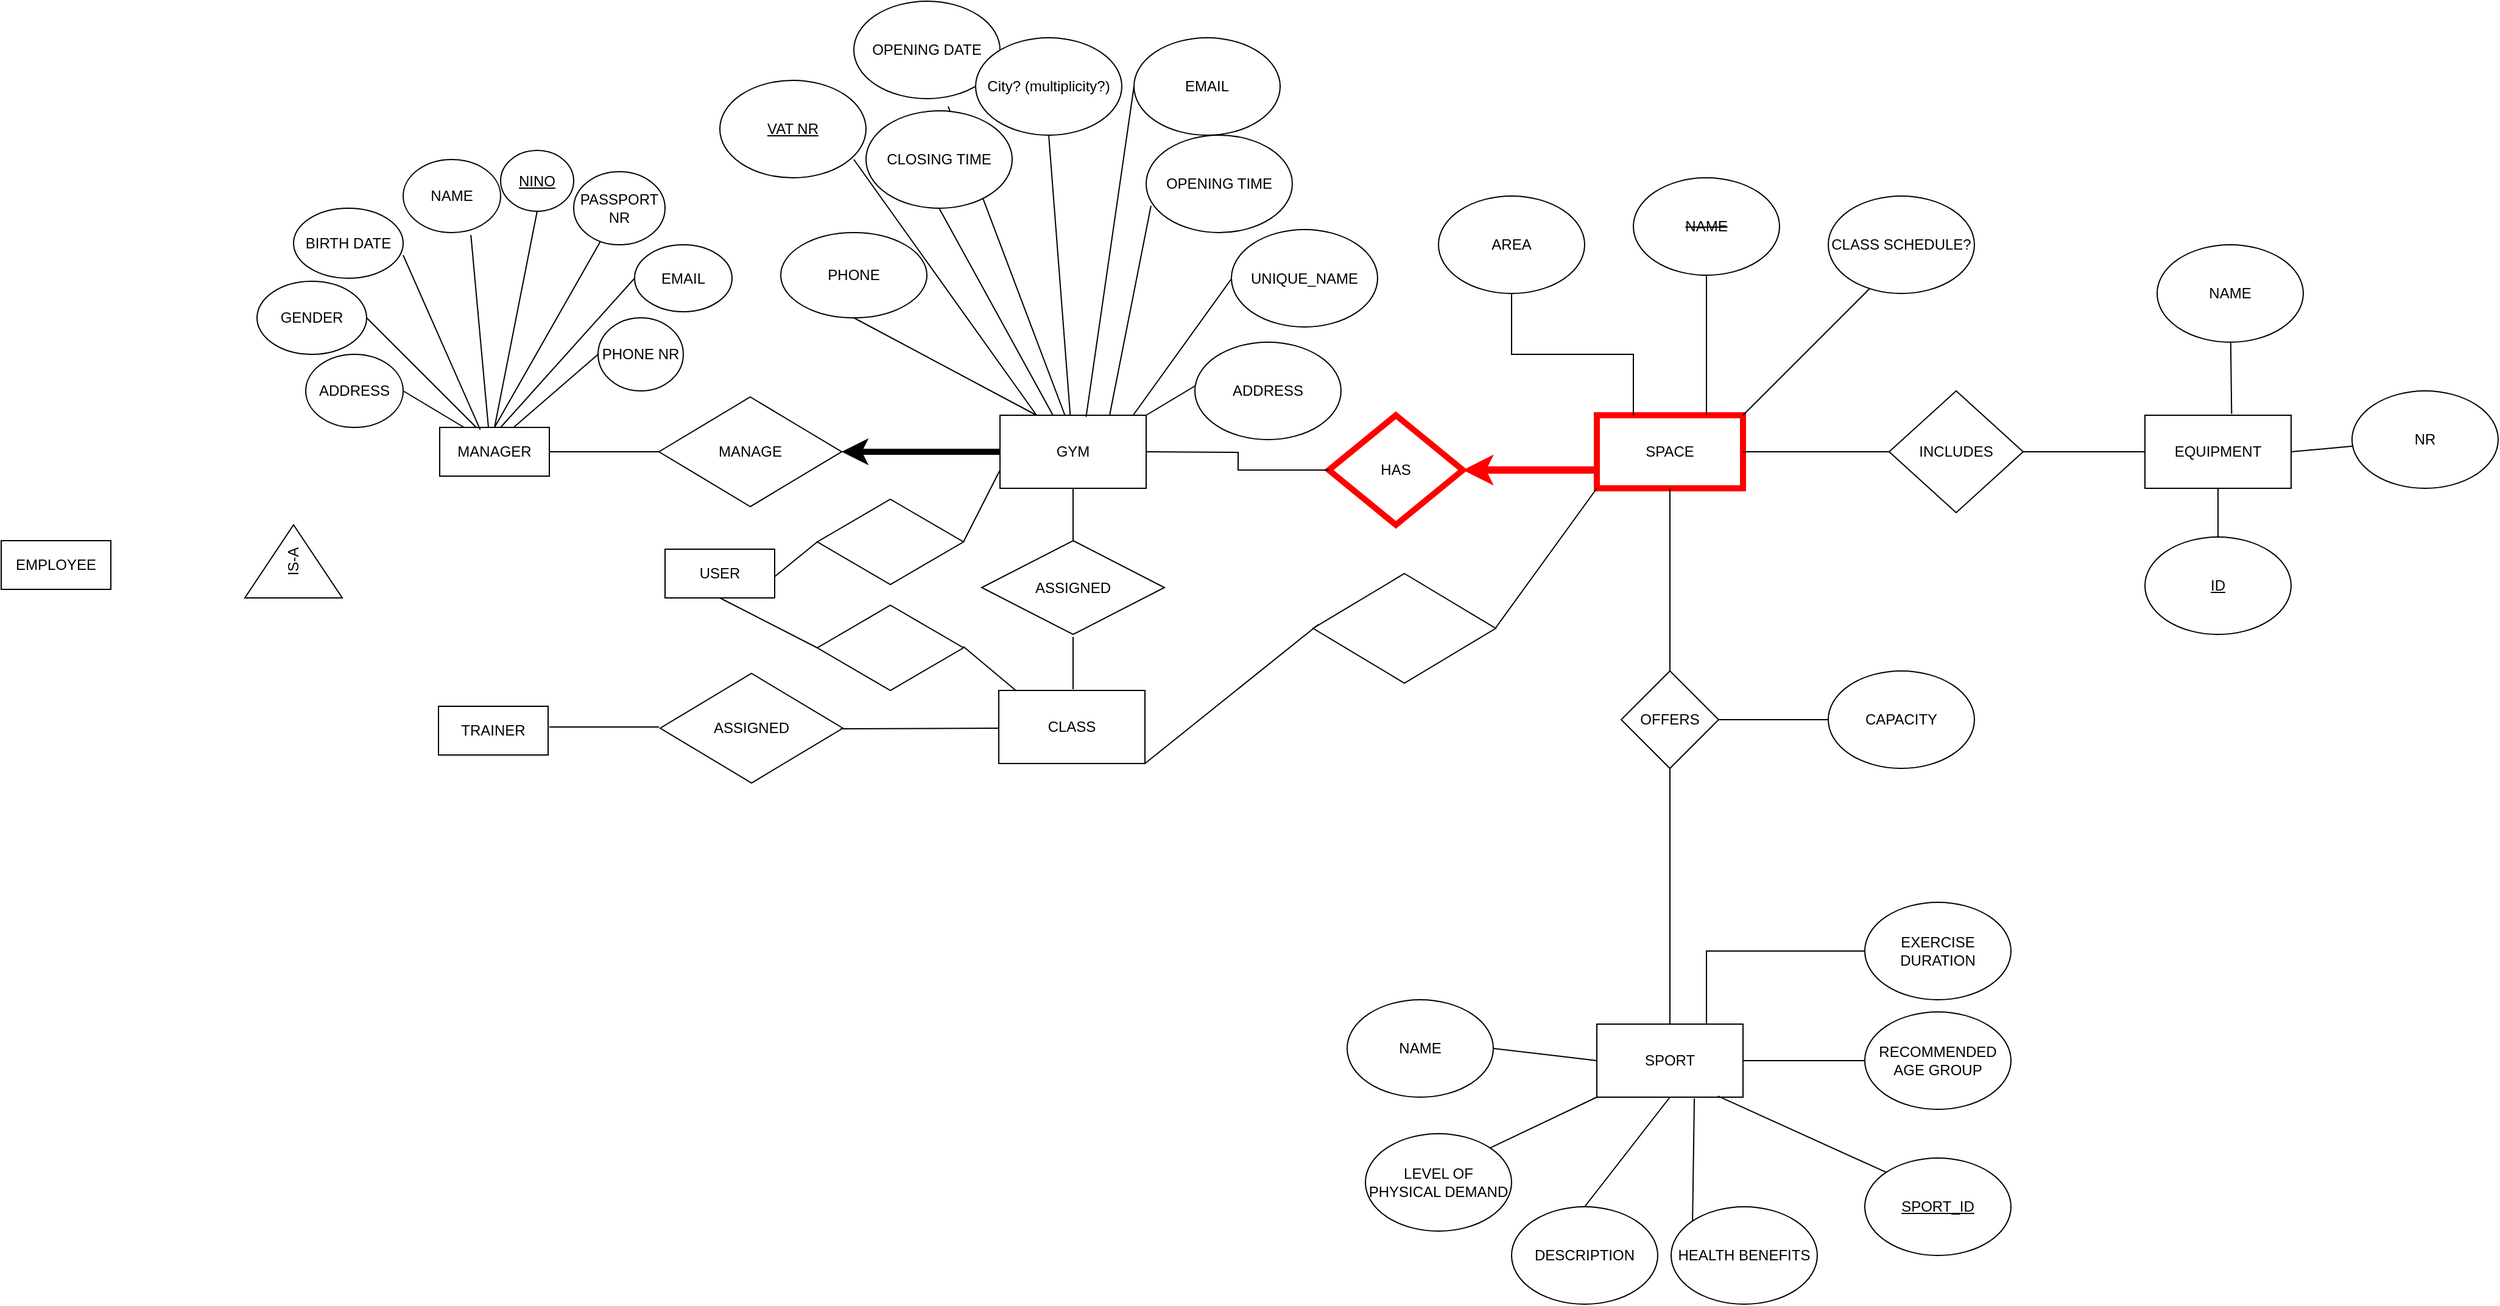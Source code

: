 <mxfile version="15.5.4" type="github">
  <diagram id="hdg2vdtkORWnQn_9mXNy" name="Page-1">
    <mxGraphModel dx="2086" dy="1724" grid="1" gridSize="10" guides="1" tooltips="1" connect="1" arrows="1" fold="1" page="1" pageScale="1" pageWidth="827" pageHeight="1169" math="0" shadow="0">
      <root>
        <mxCell id="0" />
        <mxCell id="1" parent="0" />
        <mxCell id="4TRkInArZm3En_-aM4AT-1" value="GYM" style="rounded=0;whiteSpace=wrap;html=1;hachureGap=4;pointerEvents=0;" parent="1" vertex="1">
          <mxGeometry x="570" y="190" width="120" height="60" as="geometry" />
        </mxCell>
        <mxCell id="4TRkInArZm3En_-aM4AT-2" value="MANAGE" style="rhombus;whiteSpace=wrap;html=1;hachureGap=4;pointerEvents=0;" parent="1" vertex="1">
          <mxGeometry x="290" y="175" width="150" height="90" as="geometry" />
        </mxCell>
        <mxCell id="4TRkInArZm3En_-aM4AT-4" value="" style="endArrow=none;html=1;sourcePerimeterSpacing=8;targetPerimeterSpacing=8;exitX=0;exitY=0.5;exitDx=0;exitDy=0;entryX=0.5;entryY=0;entryDx=0;entryDy=0;" parent="1" source="4TRkInArZm3En_-aM4AT-2" target="4TRkInArZm3En_-aM4AT-5" edge="1">
          <mxGeometry width="50" height="50" relative="1" as="geometry">
            <mxPoint x="370" y="220" as="sourcePoint" />
            <mxPoint x="260" y="220" as="targetPoint" />
          </mxGeometry>
        </mxCell>
        <mxCell id="4TRkInArZm3En_-aM4AT-5" value="MANAGER" style="rounded=0;whiteSpace=wrap;html=1;hachureGap=4;pointerEvents=0;direction=south;" parent="1" vertex="1">
          <mxGeometry x="110" y="200" width="90" height="40" as="geometry" />
        </mxCell>
        <mxCell id="4TRkInArZm3En_-aM4AT-6" value="&lt;u&gt;NINO&lt;/u&gt;" style="ellipse;whiteSpace=wrap;html=1;hachureGap=4;pointerEvents=0;" parent="1" vertex="1">
          <mxGeometry x="160" y="-27.5" width="60" height="50" as="geometry" />
        </mxCell>
        <mxCell id="4TRkInArZm3En_-aM4AT-10" value="PASSPORT NR" style="ellipse;whiteSpace=wrap;html=1;hachureGap=4;pointerEvents=0;" parent="1" vertex="1">
          <mxGeometry x="220" y="-10" width="75" height="60" as="geometry" />
        </mxCell>
        <mxCell id="4TRkInArZm3En_-aM4AT-11" value="EMAIL" style="ellipse;whiteSpace=wrap;html=1;hachureGap=4;pointerEvents=0;" parent="1" vertex="1">
          <mxGeometry x="270" y="50" width="80" height="55" as="geometry" />
        </mxCell>
        <mxCell id="4TRkInArZm3En_-aM4AT-13" value="NAME" style="ellipse;whiteSpace=wrap;html=1;hachureGap=4;pointerEvents=0;" parent="1" vertex="1">
          <mxGeometry x="80" y="-20" width="80" height="60" as="geometry" />
        </mxCell>
        <mxCell id="4TRkInArZm3En_-aM4AT-15" value="BIRTH DATE" style="ellipse;whiteSpace=wrap;html=1;hachureGap=4;pointerEvents=0;" parent="1" vertex="1">
          <mxGeometry x="-10" y="20" width="90" height="57.5" as="geometry" />
        </mxCell>
        <mxCell id="4TRkInArZm3En_-aM4AT-17" value="GENDER" style="ellipse;whiteSpace=wrap;html=1;hachureGap=4;pointerEvents=0;" parent="1" vertex="1">
          <mxGeometry x="-40" y="80" width="90" height="60" as="geometry" />
        </mxCell>
        <mxCell id="4TRkInArZm3En_-aM4AT-19" value="ADDRESS" style="ellipse;whiteSpace=wrap;html=1;hachureGap=4;pointerEvents=0;" parent="1" vertex="1">
          <mxGeometry y="140" width="80" height="60" as="geometry" />
        </mxCell>
        <mxCell id="4TRkInArZm3En_-aM4AT-23" value="PHONE NR" style="ellipse;whiteSpace=wrap;html=1;hachureGap=4;pointerEvents=0;" parent="1" vertex="1">
          <mxGeometry x="240" y="110" width="70" height="60" as="geometry" />
        </mxCell>
        <mxCell id="4TRkInArZm3En_-aM4AT-25" value="" style="endArrow=none;html=1;startSize=14;endSize=14;sourcePerimeterSpacing=8;targetPerimeterSpacing=8;exitX=1;exitY=0;exitDx=0;exitDy=0;entryX=0.5;entryY=0;entryDx=0;entryDy=0;" parent="1" source="4TRkInArZm3En_-aM4AT-1" target="4TRkInArZm3En_-aM4AT-26" edge="1">
          <mxGeometry width="50" height="50" relative="1" as="geometry">
            <mxPoint x="380" y="410" as="sourcePoint" />
            <mxPoint x="300" y="470" as="targetPoint" />
          </mxGeometry>
        </mxCell>
        <mxCell id="4TRkInArZm3En_-aM4AT-26" value="ADDRESS" style="ellipse;whiteSpace=wrap;html=1;hachureGap=4;pointerEvents=0;" parent="1" vertex="1">
          <mxGeometry x="730" y="130" width="120" height="80" as="geometry" />
        </mxCell>
        <mxCell id="4TRkInArZm3En_-aM4AT-29" value="&lt;u&gt;VAT NR&lt;/u&gt;" style="ellipse;whiteSpace=wrap;html=1;hachureGap=4;pointerEvents=0;" parent="1" vertex="1">
          <mxGeometry x="340" y="-85" width="120" height="80" as="geometry" />
        </mxCell>
        <mxCell id="4TRkInArZm3En_-aM4AT-30" value="UNIQUE_NAME" style="ellipse;whiteSpace=wrap;html=1;hachureGap=4;pointerEvents=0;" parent="1" vertex="1">
          <mxGeometry x="760" y="37.5" width="120" height="80" as="geometry" />
        </mxCell>
        <mxCell id="4TRkInArZm3En_-aM4AT-31" value="OPENING DATE" style="ellipse;whiteSpace=wrap;html=1;hachureGap=4;pointerEvents=0;" parent="1" vertex="1">
          <mxGeometry x="450" y="-150" width="120" height="80" as="geometry" />
        </mxCell>
        <mxCell id="4TRkInArZm3En_-aM4AT-32" value="PHONE" style="ellipse;whiteSpace=wrap;html=1;hachureGap=4;pointerEvents=0;" parent="1" vertex="1">
          <mxGeometry x="390" y="40" width="120" height="70" as="geometry" />
        </mxCell>
        <mxCell id="4TRkInArZm3En_-aM4AT-33" value="EMAIL" style="ellipse;whiteSpace=wrap;html=1;hachureGap=4;pointerEvents=0;" parent="1" vertex="1">
          <mxGeometry x="680" y="-120" width="120" height="80" as="geometry" />
        </mxCell>
        <mxCell id="4TRkInArZm3En_-aM4AT-34" value="OPENING TIME" style="ellipse;whiteSpace=wrap;html=1;hachureGap=4;pointerEvents=0;" parent="1" vertex="1">
          <mxGeometry x="690" y="-40" width="120" height="80" as="geometry" />
        </mxCell>
        <mxCell id="4TRkInArZm3En_-aM4AT-35" value="" style="endArrow=none;html=1;startSize=14;endSize=14;sourcePerimeterSpacing=8;targetPerimeterSpacing=8;exitX=0.25;exitY=0;exitDx=0;exitDy=0;" parent="1" source="4TRkInArZm3En_-aM4AT-1" edge="1">
          <mxGeometry width="50" height="50" relative="1" as="geometry">
            <mxPoint x="390" y="310" as="sourcePoint" />
            <mxPoint x="450" y="-20" as="targetPoint" />
          </mxGeometry>
        </mxCell>
        <mxCell id="4TRkInArZm3En_-aM4AT-36" value="" style="endArrow=none;html=1;startSize=14;endSize=14;sourcePerimeterSpacing=8;targetPerimeterSpacing=8;exitX=0.911;exitY=0;exitDx=0;exitDy=0;exitPerimeter=0;" parent="1" source="4TRkInArZm3En_-aM4AT-1" edge="1">
          <mxGeometry width="50" height="50" relative="1" as="geometry">
            <mxPoint x="390" y="310" as="sourcePoint" />
            <mxPoint x="760" y="78" as="targetPoint" />
          </mxGeometry>
        </mxCell>
        <mxCell id="4TRkInArZm3En_-aM4AT-37" value="" style="endArrow=none;html=1;startSize=14;endSize=14;sourcePerimeterSpacing=8;targetPerimeterSpacing=8;entryX=0.033;entryY=0.725;entryDx=0;entryDy=0;entryPerimeter=0;" parent="1" target="4TRkInArZm3En_-aM4AT-34" edge="1">
          <mxGeometry width="50" height="50" relative="1" as="geometry">
            <mxPoint x="660" y="190" as="sourcePoint" />
            <mxPoint x="710" y="70" as="targetPoint" />
          </mxGeometry>
        </mxCell>
        <mxCell id="4TRkInArZm3En_-aM4AT-38" value="" style="endArrow=none;html=1;startSize=14;endSize=14;sourcePerimeterSpacing=8;targetPerimeterSpacing=8;exitX=0.444;exitY=0;exitDx=0;exitDy=0;exitPerimeter=0;" parent="1" source="4TRkInArZm3En_-aM4AT-1" target="4TRkInArZm3En_-aM4AT-31" edge="1">
          <mxGeometry width="50" height="50" relative="1" as="geometry">
            <mxPoint x="390" y="310" as="sourcePoint" />
            <mxPoint x="550" y="-70" as="targetPoint" />
          </mxGeometry>
        </mxCell>
        <mxCell id="4TRkInArZm3En_-aM4AT-39" value="" style="endArrow=none;html=1;startSize=14;endSize=14;sourcePerimeterSpacing=8;targetPerimeterSpacing=8;exitX=0.25;exitY=0;exitDx=0;exitDy=0;entryX=0.5;entryY=1;entryDx=0;entryDy=0;" parent="1" source="4TRkInArZm3En_-aM4AT-1" target="4TRkInArZm3En_-aM4AT-32" edge="1">
          <mxGeometry width="50" height="50" relative="1" as="geometry">
            <mxPoint x="390" y="310" as="sourcePoint" />
            <mxPoint x="440" y="260" as="targetPoint" />
          </mxGeometry>
        </mxCell>
        <mxCell id="4TRkInArZm3En_-aM4AT-41" value="" style="endArrow=none;html=1;startSize=14;endSize=14;sourcePerimeterSpacing=8;targetPerimeterSpacing=8;entryX=0;entryY=0.5;entryDx=0;entryDy=0;exitX=0.589;exitY=0.022;exitDx=0;exitDy=0;exitPerimeter=0;" parent="1" source="4TRkInArZm3En_-aM4AT-1" target="4TRkInArZm3En_-aM4AT-33" edge="1">
          <mxGeometry width="50" height="50" relative="1" as="geometry">
            <mxPoint x="390" y="310" as="sourcePoint" />
            <mxPoint x="440" y="260" as="targetPoint" />
          </mxGeometry>
        </mxCell>
        <mxCell id="4TRkInArZm3En_-aM4AT-42" value="SPORT" style="rounded=0;whiteSpace=wrap;html=1;hachureGap=4;pointerEvents=0;" parent="1" vertex="1">
          <mxGeometry x="1060" y="690" width="120" height="60" as="geometry" />
        </mxCell>
        <mxCell id="4TRkInArZm3En_-aM4AT-43" value="NAME" style="ellipse;whiteSpace=wrap;html=1;hachureGap=4;pointerEvents=0;" parent="1" vertex="1">
          <mxGeometry x="855" y="670" width="120" height="80" as="geometry" />
        </mxCell>
        <mxCell id="4TRkInArZm3En_-aM4AT-44" value="DESCRIPTION" style="ellipse;whiteSpace=wrap;html=1;hachureGap=4;pointerEvents=0;" parent="1" vertex="1">
          <mxGeometry x="990" y="840" width="120" height="80" as="geometry" />
        </mxCell>
        <mxCell id="4TRkInArZm3En_-aM4AT-45" value="HEALTH BENEFITS" style="ellipse;whiteSpace=wrap;html=1;hachureGap=4;pointerEvents=0;" parent="1" vertex="1">
          <mxGeometry x="1121" y="840" width="120" height="80" as="geometry" />
        </mxCell>
        <mxCell id="4TRkInArZm3En_-aM4AT-46" value="RECOMMENDED AGE GROUP" style="ellipse;whiteSpace=wrap;html=1;hachureGap=4;pointerEvents=0;" parent="1" vertex="1">
          <mxGeometry x="1280" y="680" width="120" height="80" as="geometry" />
        </mxCell>
        <mxCell id="4TRkInArZm3En_-aM4AT-47" value="EXERCISE DURATION" style="ellipse;whiteSpace=wrap;html=1;hachureGap=4;pointerEvents=0;" parent="1" vertex="1">
          <mxGeometry x="1280" y="590" width="120" height="80" as="geometry" />
        </mxCell>
        <mxCell id="4TRkInArZm3En_-aM4AT-48" value="LEVEL OF PHYSICAL DEMAND" style="ellipse;whiteSpace=wrap;html=1;hachureGap=4;pointerEvents=0;" parent="1" vertex="1">
          <mxGeometry x="870" y="780" width="120" height="80" as="geometry" />
        </mxCell>
        <mxCell id="4TRkInArZm3En_-aM4AT-50" value="" style="endArrow=none;html=1;startSize=14;endSize=14;sourcePerimeterSpacing=8;targetPerimeterSpacing=8;exitX=1;exitY=0.5;exitDx=0;exitDy=0;entryX=0;entryY=0.5;entryDx=0;entryDy=0;" parent="1" source="4TRkInArZm3En_-aM4AT-43" target="4TRkInArZm3En_-aM4AT-42" edge="1">
          <mxGeometry width="50" height="50" relative="1" as="geometry">
            <mxPoint x="390" y="690" as="sourcePoint" />
            <mxPoint x="440" y="640" as="targetPoint" />
          </mxGeometry>
        </mxCell>
        <mxCell id="4TRkInArZm3En_-aM4AT-51" value="" style="endArrow=none;html=1;startSize=14;endSize=14;sourcePerimeterSpacing=8;targetPerimeterSpacing=8;exitX=1;exitY=0;exitDx=0;exitDy=0;entryX=0;entryY=1;entryDx=0;entryDy=0;" parent="1" source="4TRkInArZm3En_-aM4AT-48" target="4TRkInArZm3En_-aM4AT-42" edge="1">
          <mxGeometry width="50" height="50" relative="1" as="geometry">
            <mxPoint x="390" y="690" as="sourcePoint" />
            <mxPoint x="440" y="640" as="targetPoint" />
          </mxGeometry>
        </mxCell>
        <mxCell id="4TRkInArZm3En_-aM4AT-52" value="" style="endArrow=none;html=1;startSize=14;endSize=14;sourcePerimeterSpacing=8;targetPerimeterSpacing=8;exitX=0.5;exitY=0;exitDx=0;exitDy=0;entryX=0.5;entryY=1;entryDx=0;entryDy=0;" parent="1" source="4TRkInArZm3En_-aM4AT-44" target="4TRkInArZm3En_-aM4AT-42" edge="1">
          <mxGeometry width="50" height="50" relative="1" as="geometry">
            <mxPoint x="400" y="890" as="sourcePoint" />
            <mxPoint x="450" y="840" as="targetPoint" />
          </mxGeometry>
        </mxCell>
        <mxCell id="4TRkInArZm3En_-aM4AT-53" value="" style="endArrow=none;html=1;startSize=14;endSize=14;sourcePerimeterSpacing=8;targetPerimeterSpacing=8;entryX=0;entryY=0;entryDx=0;entryDy=0;exitX=0.667;exitY=1.017;exitDx=0;exitDy=0;exitPerimeter=0;" parent="1" source="4TRkInArZm3En_-aM4AT-42" target="4TRkInArZm3En_-aM4AT-45" edge="1">
          <mxGeometry width="50" height="50" relative="1" as="geometry">
            <mxPoint x="430" y="720" as="sourcePoint" />
            <mxPoint x="440" y="640" as="targetPoint" />
          </mxGeometry>
        </mxCell>
        <mxCell id="4TRkInArZm3En_-aM4AT-54" value="" style="endArrow=none;html=1;startSize=14;endSize=14;sourcePerimeterSpacing=8;targetPerimeterSpacing=8;entryX=1;entryY=0.5;entryDx=0;entryDy=0;exitX=0;exitY=0.5;exitDx=0;exitDy=0;" parent="1" source="4TRkInArZm3En_-aM4AT-46" target="4TRkInArZm3En_-aM4AT-42" edge="1">
          <mxGeometry width="50" height="50" relative="1" as="geometry">
            <mxPoint x="390" y="690" as="sourcePoint" />
            <mxPoint x="440" y="640" as="targetPoint" />
          </mxGeometry>
        </mxCell>
        <mxCell id="TNOlmFblQoI8VBXt5ZoZ-1" value="City? (multiplicity?)" style="ellipse;whiteSpace=wrap;html=1;" parent="1" vertex="1">
          <mxGeometry x="550" y="-120" width="120" height="80" as="geometry" />
        </mxCell>
        <mxCell id="TNOlmFblQoI8VBXt5ZoZ-2" value="" style="endArrow=none;html=1;entryX=0.5;entryY=1;entryDx=0;entryDy=0;" parent="1" source="4TRkInArZm3En_-aM4AT-1" target="TNOlmFblQoI8VBXt5ZoZ-1" edge="1">
          <mxGeometry width="50" height="50" relative="1" as="geometry">
            <mxPoint x="630" y="180" as="sourcePoint" />
            <mxPoint x="840" y="290" as="targetPoint" />
          </mxGeometry>
        </mxCell>
        <mxCell id="TNOlmFblQoI8VBXt5ZoZ-3" value="CLOSING TIME" style="ellipse;whiteSpace=wrap;html=1;" parent="1" vertex="1">
          <mxGeometry x="460" y="-60" width="120" height="80" as="geometry" />
        </mxCell>
        <mxCell id="TNOlmFblQoI8VBXt5ZoZ-4" value="" style="endArrow=none;html=1;exitX=0.5;exitY=1;exitDx=0;exitDy=0;" parent="1" source="TNOlmFblQoI8VBXt5ZoZ-3" target="4TRkInArZm3En_-aM4AT-1" edge="1">
          <mxGeometry width="50" height="50" relative="1" as="geometry">
            <mxPoint x="710" y="340" as="sourcePoint" />
            <mxPoint x="760" y="290" as="targetPoint" />
          </mxGeometry>
        </mxCell>
        <mxCell id="TNOlmFblQoI8VBXt5ZoZ-7" value="SPACE" style="rounded=0;whiteSpace=wrap;html=1;strokeWidth=5;strokeColor=#FF0000;" parent="1" vertex="1">
          <mxGeometry x="1060" y="190" width="120" height="60" as="geometry" />
        </mxCell>
        <mxCell id="TNOlmFblQoI8VBXt5ZoZ-8" value="&lt;strike&gt;NAME&lt;/strike&gt;" style="ellipse;whiteSpace=wrap;html=1;" parent="1" vertex="1">
          <mxGeometry x="1090" y="-5" width="120" height="80" as="geometry" />
        </mxCell>
        <mxCell id="TNOlmFblQoI8VBXt5ZoZ-10" value="" style="endArrow=none;html=1;exitX=0.75;exitY=0;exitDx=0;exitDy=0;" parent="1" source="TNOlmFblQoI8VBXt5ZoZ-7" target="TNOlmFblQoI8VBXt5ZoZ-8" edge="1">
          <mxGeometry width="50" height="50" relative="1" as="geometry">
            <mxPoint x="1130" y="490" as="sourcePoint" />
            <mxPoint x="1180" y="440" as="targetPoint" />
          </mxGeometry>
        </mxCell>
        <mxCell id="TNOlmFblQoI8VBXt5ZoZ-13" value="HAS" style="rhombus;whiteSpace=wrap;html=1;strokeWidth=5;strokeColor=#FF0000;" parent="1" vertex="1">
          <mxGeometry x="840" y="190" width="110" height="90" as="geometry" />
        </mxCell>
        <mxCell id="TNOlmFblQoI8VBXt5ZoZ-29" value="" style="endArrow=none;html=1;fillColor=#000000;exitX=0.5;exitY=0;exitDx=0;exitDy=0;entryX=0.5;entryY=1;entryDx=0;entryDy=0;" parent="1" source="TNOlmFblQoI8VBXt5ZoZ-30" target="TNOlmFblQoI8VBXt5ZoZ-7" edge="1">
          <mxGeometry width="50" height="50" relative="1" as="geometry">
            <mxPoint x="1070" y="590" as="sourcePoint" />
            <mxPoint x="1060" y="320" as="targetPoint" />
          </mxGeometry>
        </mxCell>
        <mxCell id="TNOlmFblQoI8VBXt5ZoZ-30" value="OFFERS" style="rhombus;whiteSpace=wrap;html=1;" parent="1" vertex="1">
          <mxGeometry x="1080" y="400" width="80" height="80" as="geometry" />
        </mxCell>
        <mxCell id="TNOlmFblQoI8VBXt5ZoZ-31" value="CAPACITY" style="ellipse;whiteSpace=wrap;html=1;" parent="1" vertex="1">
          <mxGeometry x="1250" y="400" width="120" height="80" as="geometry" />
        </mxCell>
        <mxCell id="TNOlmFblQoI8VBXt5ZoZ-32" value="" style="endArrow=none;html=1;fillColor=#000000;exitX=1;exitY=0.5;exitDx=0;exitDy=0;entryX=0;entryY=0.5;entryDx=0;entryDy=0;" parent="1" source="TNOlmFblQoI8VBXt5ZoZ-30" target="TNOlmFblQoI8VBXt5ZoZ-31" edge="1">
          <mxGeometry width="50" height="50" relative="1" as="geometry">
            <mxPoint x="770" y="560" as="sourcePoint" />
            <mxPoint x="820" y="510" as="targetPoint" />
          </mxGeometry>
        </mxCell>
        <mxCell id="TNOlmFblQoI8VBXt5ZoZ-34" value="" style="endArrow=none;html=1;fillColor=#000000;entryX=0.5;entryY=0;entryDx=0;entryDy=0;exitX=0.5;exitY=1;exitDx=0;exitDy=0;" parent="1" source="TNOlmFblQoI8VBXt5ZoZ-30" target="4TRkInArZm3En_-aM4AT-42" edge="1">
          <mxGeometry width="50" height="50" relative="1" as="geometry">
            <mxPoint x="1380" y="260" as="sourcePoint" />
            <mxPoint x="820" y="510" as="targetPoint" />
          </mxGeometry>
        </mxCell>
        <mxCell id="TNOlmFblQoI8VBXt5ZoZ-56" value="EQUIPMENT" style="rounded=0;whiteSpace=wrap;html=1;" parent="1" vertex="1">
          <mxGeometry x="1510" y="190" width="120" height="60" as="geometry" />
        </mxCell>
        <mxCell id="TNOlmFblQoI8VBXt5ZoZ-57" value="INCLUDES" style="rhombus;whiteSpace=wrap;html=1;" parent="1" vertex="1">
          <mxGeometry x="1300" y="170" width="110" height="100" as="geometry" />
        </mxCell>
        <mxCell id="TNOlmFblQoI8VBXt5ZoZ-58" value="" style="endArrow=none;html=1;fillColor=#000000;entryX=1;entryY=0.5;entryDx=0;entryDy=0;exitX=0;exitY=0.5;exitDx=0;exitDy=0;" parent="1" source="TNOlmFblQoI8VBXt5ZoZ-57" target="TNOlmFblQoI8VBXt5ZoZ-7" edge="1">
          <mxGeometry width="50" height="50" relative="1" as="geometry">
            <mxPoint x="840" y="510" as="sourcePoint" />
            <mxPoint x="890" y="460" as="targetPoint" />
          </mxGeometry>
        </mxCell>
        <mxCell id="TNOlmFblQoI8VBXt5ZoZ-59" value="" style="endArrow=none;html=1;fillColor=#000000;exitX=1;exitY=0.5;exitDx=0;exitDy=0;entryX=0;entryY=0.5;entryDx=0;entryDy=0;" parent="1" source="TNOlmFblQoI8VBXt5ZoZ-57" target="TNOlmFblQoI8VBXt5ZoZ-56" edge="1">
          <mxGeometry width="50" height="50" relative="1" as="geometry">
            <mxPoint x="840" y="510" as="sourcePoint" />
            <mxPoint x="890" y="460" as="targetPoint" />
          </mxGeometry>
        </mxCell>
        <mxCell id="TNOlmFblQoI8VBXt5ZoZ-60" value="NAME" style="ellipse;whiteSpace=wrap;html=1;" parent="1" vertex="1">
          <mxGeometry x="1520" y="50" width="120" height="80" as="geometry" />
        </mxCell>
        <mxCell id="TNOlmFblQoI8VBXt5ZoZ-61" value="NR" style="ellipse;whiteSpace=wrap;html=1;" parent="1" vertex="1">
          <mxGeometry x="1680" y="170" width="120" height="80" as="geometry" />
        </mxCell>
        <mxCell id="TNOlmFblQoI8VBXt5ZoZ-64" value="" style="endArrow=none;html=1;fillColor=#000000;exitX=0.593;exitY=-0.019;exitDx=0;exitDy=0;exitPerimeter=0;" parent="1" source="TNOlmFblQoI8VBXt5ZoZ-56" target="TNOlmFblQoI8VBXt5ZoZ-60" edge="1">
          <mxGeometry width="50" height="50" relative="1" as="geometry">
            <mxPoint x="930" y="510" as="sourcePoint" />
            <mxPoint x="980" y="460" as="targetPoint" />
          </mxGeometry>
        </mxCell>
        <mxCell id="TNOlmFblQoI8VBXt5ZoZ-65" value="" style="endArrow=none;html=1;fillColor=#000000;exitX=1;exitY=0.5;exitDx=0;exitDy=0;" parent="1" source="TNOlmFblQoI8VBXt5ZoZ-56" target="TNOlmFblQoI8VBXt5ZoZ-61" edge="1">
          <mxGeometry width="50" height="50" relative="1" as="geometry">
            <mxPoint x="930" y="510" as="sourcePoint" />
            <mxPoint x="980" y="460" as="targetPoint" />
          </mxGeometry>
        </mxCell>
        <mxCell id="zpkmHXnzWcy7r22Rmnru-4" value="" style="endArrow=none;html=1;rounded=0;edgeStyle=orthogonalEdgeStyle;entryX=0;entryY=0.5;entryDx=0;entryDy=0;" parent="1" target="TNOlmFblQoI8VBXt5ZoZ-13" edge="1">
          <mxGeometry relative="1" as="geometry">
            <mxPoint x="690" y="220" as="sourcePoint" />
            <mxPoint x="710" y="290" as="targetPoint" />
          </mxGeometry>
        </mxCell>
        <mxCell id="zpkmHXnzWcy7r22Rmnru-5" value="AREA" style="ellipse;whiteSpace=wrap;html=1;" parent="1" vertex="1">
          <mxGeometry x="930" y="10" width="120" height="80" as="geometry" />
        </mxCell>
        <mxCell id="zpkmHXnzWcy7r22Rmnru-7" value="" style="endArrow=none;html=1;rounded=0;edgeStyle=orthogonalEdgeStyle;exitX=0.5;exitY=1;exitDx=0;exitDy=0;entryX=0.25;entryY=0;entryDx=0;entryDy=0;" parent="1" source="zpkmHXnzWcy7r22Rmnru-5" target="TNOlmFblQoI8VBXt5ZoZ-7" edge="1">
          <mxGeometry relative="1" as="geometry">
            <mxPoint x="1240" y="190" as="sourcePoint" />
            <mxPoint x="1400" y="190" as="targetPoint" />
          </mxGeometry>
        </mxCell>
        <mxCell id="zpkmHXnzWcy7r22Rmnru-8" value="&lt;u&gt;ID&lt;/u&gt;" style="ellipse;whiteSpace=wrap;html=1;" parent="1" vertex="1">
          <mxGeometry x="1510" y="290" width="120" height="80" as="geometry" />
        </mxCell>
        <mxCell id="zpkmHXnzWcy7r22Rmnru-9" value="" style="endArrow=none;html=1;rounded=0;edgeStyle=orthogonalEdgeStyle;exitX=0.5;exitY=1;exitDx=0;exitDy=0;" parent="1" source="TNOlmFblQoI8VBXt5ZoZ-56" target="zpkmHXnzWcy7r22Rmnru-8" edge="1">
          <mxGeometry relative="1" as="geometry">
            <mxPoint x="1240" y="290" as="sourcePoint" />
            <mxPoint x="1400" y="290" as="targetPoint" />
          </mxGeometry>
        </mxCell>
        <mxCell id="zpkmHXnzWcy7r22Rmnru-12" value="" style="endArrow=none;html=1;rounded=0;edgeStyle=orthogonalEdgeStyle;exitX=0.75;exitY=0;exitDx=0;exitDy=0;entryX=0;entryY=0.5;entryDx=0;entryDy=0;" parent="1" source="4TRkInArZm3En_-aM4AT-42" target="4TRkInArZm3En_-aM4AT-47" edge="1">
          <mxGeometry relative="1" as="geometry">
            <mxPoint x="830" y="490" as="sourcePoint" />
            <mxPoint x="990" y="490" as="targetPoint" />
          </mxGeometry>
        </mxCell>
        <mxCell id="eBdyAH_MPgxRvwM_sHwe-2" value="" style="edgeStyle=segmentEdgeStyle;endArrow=classic;html=1;rounded=0;entryX=1;entryY=0.5;entryDx=0;entryDy=0;exitX=0;exitY=0.75;exitDx=0;exitDy=0;strokeColor=#FF0000;strokeWidth=6;" parent="1" source="TNOlmFblQoI8VBXt5ZoZ-7" target="TNOlmFblQoI8VBXt5ZoZ-13" edge="1">
          <mxGeometry width="50" height="50" relative="1" as="geometry">
            <mxPoint x="890" y="430" as="sourcePoint" />
            <mxPoint x="940" y="380" as="targetPoint" />
          </mxGeometry>
        </mxCell>
        <mxCell id="eBdyAH_MPgxRvwM_sHwe-4" value="" style="edgeStyle=segmentEdgeStyle;endArrow=classic;html=1;rounded=0;entryX=1;entryY=0.5;entryDx=0;entryDy=0;exitX=0;exitY=0.5;exitDx=0;exitDy=0;strokeColor=#000000;strokeWidth=5;" parent="1" source="4TRkInArZm3En_-aM4AT-1" target="4TRkInArZm3En_-aM4AT-2" edge="1">
          <mxGeometry width="50" height="50" relative="1" as="geometry">
            <mxPoint x="550" y="219.41" as="sourcePoint" />
            <mxPoint x="440" y="219.41" as="targetPoint" />
          </mxGeometry>
        </mxCell>
        <mxCell id="eBdyAH_MPgxRvwM_sHwe-5" value="&lt;u&gt;SPORT_ID&lt;/u&gt;" style="ellipse;whiteSpace=wrap;html=1;hachureGap=4;pointerEvents=0;" parent="1" vertex="1">
          <mxGeometry x="1280" y="800" width="120" height="80" as="geometry" />
        </mxCell>
        <mxCell id="eBdyAH_MPgxRvwM_sHwe-6" value="" style="endArrow=none;html=1;startSize=14;endSize=14;sourcePerimeterSpacing=8;targetPerimeterSpacing=8;entryX=0;entryY=0;entryDx=0;entryDy=0;exitX=0.828;exitY=0.985;exitDx=0;exitDy=0;exitPerimeter=0;" parent="1" source="4TRkInArZm3En_-aM4AT-42" target="eBdyAH_MPgxRvwM_sHwe-5" edge="1">
          <mxGeometry width="50" height="50" relative="1" as="geometry">
            <mxPoint x="1150.04" y="761.02" as="sourcePoint" />
            <mxPoint x="1148.574" y="861.716" as="targetPoint" />
          </mxGeometry>
        </mxCell>
        <mxCell id="eBdyAH_MPgxRvwM_sHwe-7" value="" style="endArrow=none;html=1;exitX=1;exitY=0;exitDx=0;exitDy=0;" parent="1" source="TNOlmFblQoI8VBXt5ZoZ-7" edge="1">
          <mxGeometry width="50" height="50" relative="1" as="geometry">
            <mxPoint x="1160" y="200" as="sourcePoint" />
            <mxPoint x="1290" y="80" as="targetPoint" />
          </mxGeometry>
        </mxCell>
        <mxCell id="eBdyAH_MPgxRvwM_sHwe-8" value="CLASS SCHEDULE?" style="ellipse;whiteSpace=wrap;html=1;" parent="1" vertex="1">
          <mxGeometry x="1250" y="10" width="120" height="80" as="geometry" />
        </mxCell>
        <mxCell id="tNda1Z0GmUHyKusS0e5Z-8" value="" style="endArrow=none;html=1;rounded=0;exitX=0;exitY=0.5;exitDx=0;exitDy=0;entryX=0.5;entryY=1;entryDx=0;entryDy=0;" edge="1" parent="1" source="4TRkInArZm3En_-aM4AT-5" target="4TRkInArZm3En_-aM4AT-6">
          <mxGeometry width="50" height="50" relative="1" as="geometry">
            <mxPoint x="120" y="70" as="sourcePoint" />
            <mxPoint x="170" y="20" as="targetPoint" />
          </mxGeometry>
        </mxCell>
        <mxCell id="tNda1Z0GmUHyKusS0e5Z-9" value="" style="endArrow=none;html=1;rounded=0;exitX=0;exitY=0.5;exitDx=0;exitDy=0;" edge="1" parent="1" source="4TRkInArZm3En_-aM4AT-5" target="4TRkInArZm3En_-aM4AT-10">
          <mxGeometry width="50" height="50" relative="1" as="geometry">
            <mxPoint x="165" y="210" as="sourcePoint" />
            <mxPoint x="200" y="32.5" as="targetPoint" />
          </mxGeometry>
        </mxCell>
        <mxCell id="tNda1Z0GmUHyKusS0e5Z-10" value="" style="endArrow=none;html=1;rounded=0;entryX=0;entryY=0.5;entryDx=0;entryDy=0;" edge="1" parent="1" target="4TRkInArZm3En_-aM4AT-11">
          <mxGeometry width="50" height="50" relative="1" as="geometry">
            <mxPoint x="160" y="200" as="sourcePoint" />
            <mxPoint x="252.017" y="57.323" as="targetPoint" />
          </mxGeometry>
        </mxCell>
        <mxCell id="tNda1Z0GmUHyKusS0e5Z-11" value="" style="endArrow=none;html=1;rounded=0;entryX=0;entryY=0.5;entryDx=0;entryDy=0;exitX=-0.008;exitY=0.321;exitDx=0;exitDy=0;exitPerimeter=0;" edge="1" parent="1" source="4TRkInArZm3En_-aM4AT-5" target="4TRkInArZm3En_-aM4AT-23">
          <mxGeometry width="50" height="50" relative="1" as="geometry">
            <mxPoint x="170" y="210" as="sourcePoint" />
            <mxPoint x="280" y="87.5" as="targetPoint" />
          </mxGeometry>
        </mxCell>
        <mxCell id="tNda1Z0GmUHyKusS0e5Z-12" value="" style="endArrow=none;html=1;rounded=0;entryX=0.695;entryY=1.032;entryDx=0;entryDy=0;entryPerimeter=0;" edge="1" parent="1" target="4TRkInArZm3En_-aM4AT-13">
          <mxGeometry width="50" height="50" relative="1" as="geometry">
            <mxPoint x="150" y="200" as="sourcePoint" />
            <mxPoint x="200" y="32.5" as="targetPoint" />
          </mxGeometry>
        </mxCell>
        <mxCell id="tNda1Z0GmUHyKusS0e5Z-13" value="" style="endArrow=none;html=1;rounded=0;entryX=1;entryY=0.671;entryDx=0;entryDy=0;entryPerimeter=0;exitX=0.048;exitY=0.63;exitDx=0;exitDy=0;exitPerimeter=0;" edge="1" parent="1" source="4TRkInArZm3En_-aM4AT-5" target="4TRkInArZm3En_-aM4AT-15">
          <mxGeometry width="50" height="50" relative="1" as="geometry">
            <mxPoint x="94.4" y="198.08" as="sourcePoint" />
            <mxPoint x="80.0" y="40.0" as="targetPoint" />
          </mxGeometry>
        </mxCell>
        <mxCell id="tNda1Z0GmUHyKusS0e5Z-14" value="" style="endArrow=none;html=1;rounded=0;entryX=1;entryY=0.5;entryDx=0;entryDy=0;" edge="1" parent="1" target="4TRkInArZm3En_-aM4AT-17">
          <mxGeometry width="50" height="50" relative="1" as="geometry">
            <mxPoint x="140" y="200" as="sourcePoint" />
            <mxPoint x="90" y="68.582" as="targetPoint" />
          </mxGeometry>
        </mxCell>
        <mxCell id="tNda1Z0GmUHyKusS0e5Z-15" value="" style="endArrow=none;html=1;rounded=0;entryX=1;entryY=0.5;entryDx=0;entryDy=0;" edge="1" parent="1" target="4TRkInArZm3En_-aM4AT-19">
          <mxGeometry width="50" height="50" relative="1" as="geometry">
            <mxPoint x="130" y="200" as="sourcePoint" />
            <mxPoint x="60" y="120" as="targetPoint" />
          </mxGeometry>
        </mxCell>
        <mxCell id="tNda1Z0GmUHyKusS0e5Z-16" value="EMPLOYEE" style="rounded=0;whiteSpace=wrap;html=1;hachureGap=4;pointerEvents=0;direction=south;" vertex="1" parent="1">
          <mxGeometry x="-250" y="293" width="90" height="40" as="geometry" />
        </mxCell>
        <mxCell id="tNda1Z0GmUHyKusS0e5Z-17" value="TRAINER" style="rounded=0;whiteSpace=wrap;html=1;hachureGap=4;pointerEvents=0;direction=south;" vertex="1" parent="1">
          <mxGeometry x="109" y="429" width="90" height="40" as="geometry" />
        </mxCell>
        <mxCell id="tNda1Z0GmUHyKusS0e5Z-21" value="CLASS" style="rounded=0;whiteSpace=wrap;html=1;hachureGap=4;pointerEvents=0;" vertex="1" parent="1">
          <mxGeometry x="569" y="416" width="120" height="60" as="geometry" />
        </mxCell>
        <mxCell id="tNda1Z0GmUHyKusS0e5Z-23" value="USER" style="rounded=0;whiteSpace=wrap;html=1;hachureGap=4;pointerEvents=0;direction=south;" vertex="1" parent="1">
          <mxGeometry x="295" y="300" width="90" height="40" as="geometry" />
        </mxCell>
        <mxCell id="tNda1Z0GmUHyKusS0e5Z-24" value="ASSIGNED" style="rhombus;whiteSpace=wrap;html=1;hachureGap=4;pointerEvents=0;" vertex="1" parent="1">
          <mxGeometry x="291" y="402" width="150" height="90" as="geometry" />
        </mxCell>
        <mxCell id="tNda1Z0GmUHyKusS0e5Z-27" value="" style="endArrow=none;html=1;sourcePerimeterSpacing=8;targetPerimeterSpacing=8;exitX=0;exitY=0.5;exitDx=0;exitDy=0;entryX=0.5;entryY=0;entryDx=0;entryDy=0;" edge="1" parent="1">
          <mxGeometry width="50" height="50" relative="1" as="geometry">
            <mxPoint x="290" y="446" as="sourcePoint" />
            <mxPoint x="200" y="446" as="targetPoint" />
          </mxGeometry>
        </mxCell>
        <mxCell id="tNda1Z0GmUHyKusS0e5Z-28" value="" style="endArrow=none;html=1;sourcePerimeterSpacing=8;targetPerimeterSpacing=8;exitX=0;exitY=0.5;exitDx=0;exitDy=0;entryX=0.5;entryY=0;entryDx=0;entryDy=0;" edge="1" parent="1">
          <mxGeometry width="50" height="50" relative="1" as="geometry">
            <mxPoint x="569" y="447" as="sourcePoint" />
            <mxPoint x="439" y="447.5" as="targetPoint" />
          </mxGeometry>
        </mxCell>
        <mxCell id="tNda1Z0GmUHyKusS0e5Z-29" value="ASSIGNED" style="rhombus;whiteSpace=wrap;html=1;hachureGap=4;pointerEvents=0;" vertex="1" parent="1">
          <mxGeometry x="555" y="293" width="150" height="77" as="geometry" />
        </mxCell>
        <mxCell id="tNda1Z0GmUHyKusS0e5Z-30" value="" style="rhombus;whiteSpace=wrap;html=1;hachureGap=4;pointerEvents=0;" vertex="1" parent="1">
          <mxGeometry x="827" y="320" width="150" height="90" as="geometry" />
        </mxCell>
        <mxCell id="tNda1Z0GmUHyKusS0e5Z-31" value="" style="endArrow=none;html=1;sourcePerimeterSpacing=8;targetPerimeterSpacing=8;entryX=0.5;entryY=0;entryDx=0;entryDy=0;exitX=0;exitY=1;exitDx=0;exitDy=0;" edge="1" parent="1" source="TNOlmFblQoI8VBXt5ZoZ-7">
          <mxGeometry width="50" height="50" relative="1" as="geometry">
            <mxPoint x="1060" y="260" as="sourcePoint" />
            <mxPoint x="977" y="364.5" as="targetPoint" />
          </mxGeometry>
        </mxCell>
        <mxCell id="tNda1Z0GmUHyKusS0e5Z-32" value="" style="endArrow=none;html=1;sourcePerimeterSpacing=8;targetPerimeterSpacing=8;entryX=1;entryY=1;entryDx=0;entryDy=0;" edge="1" parent="1" target="tNda1Z0GmUHyKusS0e5Z-21">
          <mxGeometry width="50" height="50" relative="1" as="geometry">
            <mxPoint x="831.5" y="361.75" as="sourcePoint" />
            <mxPoint x="748.5" y="466.25" as="targetPoint" />
          </mxGeometry>
        </mxCell>
        <mxCell id="tNda1Z0GmUHyKusS0e5Z-34" value="" style="endArrow=none;html=1;sourcePerimeterSpacing=8;targetPerimeterSpacing=8;exitX=0.5;exitY=1;exitDx=0;exitDy=0;entryX=0.5;entryY=0;entryDx=0;entryDy=0;" edge="1" parent="1" source="4TRkInArZm3En_-aM4AT-1" target="tNda1Z0GmUHyKusS0e5Z-29">
          <mxGeometry width="50" height="50" relative="1" as="geometry">
            <mxPoint x="580" y="452" as="sourcePoint" />
            <mxPoint x="450" y="452.5" as="targetPoint" />
          </mxGeometry>
        </mxCell>
        <mxCell id="tNda1Z0GmUHyKusS0e5Z-36" value="" style="endArrow=none;html=1;sourcePerimeterSpacing=8;targetPerimeterSpacing=8;exitX=0.5;exitY=1;exitDx=0;exitDy=0;entryX=0.5;entryY=0;entryDx=0;entryDy=0;" edge="1" parent="1">
          <mxGeometry width="50" height="50" relative="1" as="geometry">
            <mxPoint x="630" y="372" as="sourcePoint" />
            <mxPoint x="630" y="415" as="targetPoint" />
            <Array as="points">
              <mxPoint x="630" y="392" />
            </Array>
          </mxGeometry>
        </mxCell>
        <mxCell id="tNda1Z0GmUHyKusS0e5Z-39" value="" style="endArrow=none;html=1;sourcePerimeterSpacing=8;targetPerimeterSpacing=8;exitX=0;exitY=0.75;exitDx=0;exitDy=0;entryX=1;entryY=0.5;entryDx=0;entryDy=0;" edge="1" parent="1" source="4TRkInArZm3En_-aM4AT-1" target="tNda1Z0GmUHyKusS0e5Z-40">
          <mxGeometry width="50" height="50" relative="1" as="geometry">
            <mxPoint x="579" y="457" as="sourcePoint" />
            <mxPoint x="520" y="280" as="targetPoint" />
          </mxGeometry>
        </mxCell>
        <mxCell id="tNda1Z0GmUHyKusS0e5Z-40" value="" style="rhombus;whiteSpace=wrap;html=1;hachureGap=4;pointerEvents=0;" vertex="1" parent="1">
          <mxGeometry x="420" y="259" width="120" height="70" as="geometry" />
        </mxCell>
        <mxCell id="tNda1Z0GmUHyKusS0e5Z-42" value="" style="endArrow=none;html=1;sourcePerimeterSpacing=8;targetPerimeterSpacing=8;exitX=0;exitY=0.5;exitDx=0;exitDy=0;" edge="1" parent="1" source="tNda1Z0GmUHyKusS0e5Z-40">
          <mxGeometry width="50" height="50" relative="1" as="geometry">
            <mxPoint x="435" y="277.5" as="sourcePoint" />
            <mxPoint x="385" y="322.5" as="targetPoint" />
          </mxGeometry>
        </mxCell>
        <mxCell id="tNda1Z0GmUHyKusS0e5Z-45" value="" style="rhombus;whiteSpace=wrap;html=1;hachureGap=4;pointerEvents=0;" vertex="1" parent="1">
          <mxGeometry x="420" y="346" width="120" height="70" as="geometry" />
        </mxCell>
        <mxCell id="tNda1Z0GmUHyKusS0e5Z-48" value="" style="endArrow=none;html=1;rounded=0;entryX=1;entryY=0.5;entryDx=0;entryDy=0;exitX=0;exitY=0.5;exitDx=0;exitDy=0;" edge="1" parent="1" source="tNda1Z0GmUHyKusS0e5Z-45" target="tNda1Z0GmUHyKusS0e5Z-23">
          <mxGeometry width="50" height="50" relative="1" as="geometry">
            <mxPoint x="220" y="420" as="sourcePoint" />
            <mxPoint x="270" y="370" as="targetPoint" />
          </mxGeometry>
        </mxCell>
        <mxCell id="tNda1Z0GmUHyKusS0e5Z-52" value="" style="endArrow=none;html=1;rounded=0;entryX=1;entryY=0.5;entryDx=0;entryDy=0;exitX=0.12;exitY=0.006;exitDx=0;exitDy=0;exitPerimeter=0;" edge="1" parent="1" source="tNda1Z0GmUHyKusS0e5Z-21">
          <mxGeometry width="50" height="50" relative="1" as="geometry">
            <mxPoint x="620" y="421" as="sourcePoint" />
            <mxPoint x="540" y="380" as="targetPoint" />
          </mxGeometry>
        </mxCell>
        <mxCell id="tNda1Z0GmUHyKusS0e5Z-53" value="IS-A" style="triangle;whiteSpace=wrap;html=1;rotation=-90;" vertex="1" parent="1">
          <mxGeometry x="-40" y="270" width="60" height="80" as="geometry" />
        </mxCell>
      </root>
    </mxGraphModel>
  </diagram>
</mxfile>
